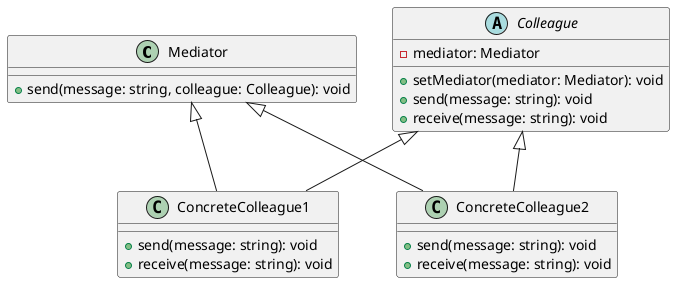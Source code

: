 @startuml

class Mediator {
    +send(message: string, colleague: Colleague): void
}

abstract class Colleague {
    -mediator: Mediator
    +setMediator(mediator: Mediator): void
    +send(message: string): void
    +receive(message: string): void
}

class ConcreteColleague1 {
    +send(message: string): void
    +receive(message: string): void
}

class ConcreteColleague2 {
    +send(message: string): void
    +receive(message: string): void
}

Mediator <|-- ConcreteColleague1
Mediator <|-- ConcreteColleague2
Colleague <|-- ConcreteColleague1
Colleague <|-- ConcreteColleague2

@enduml